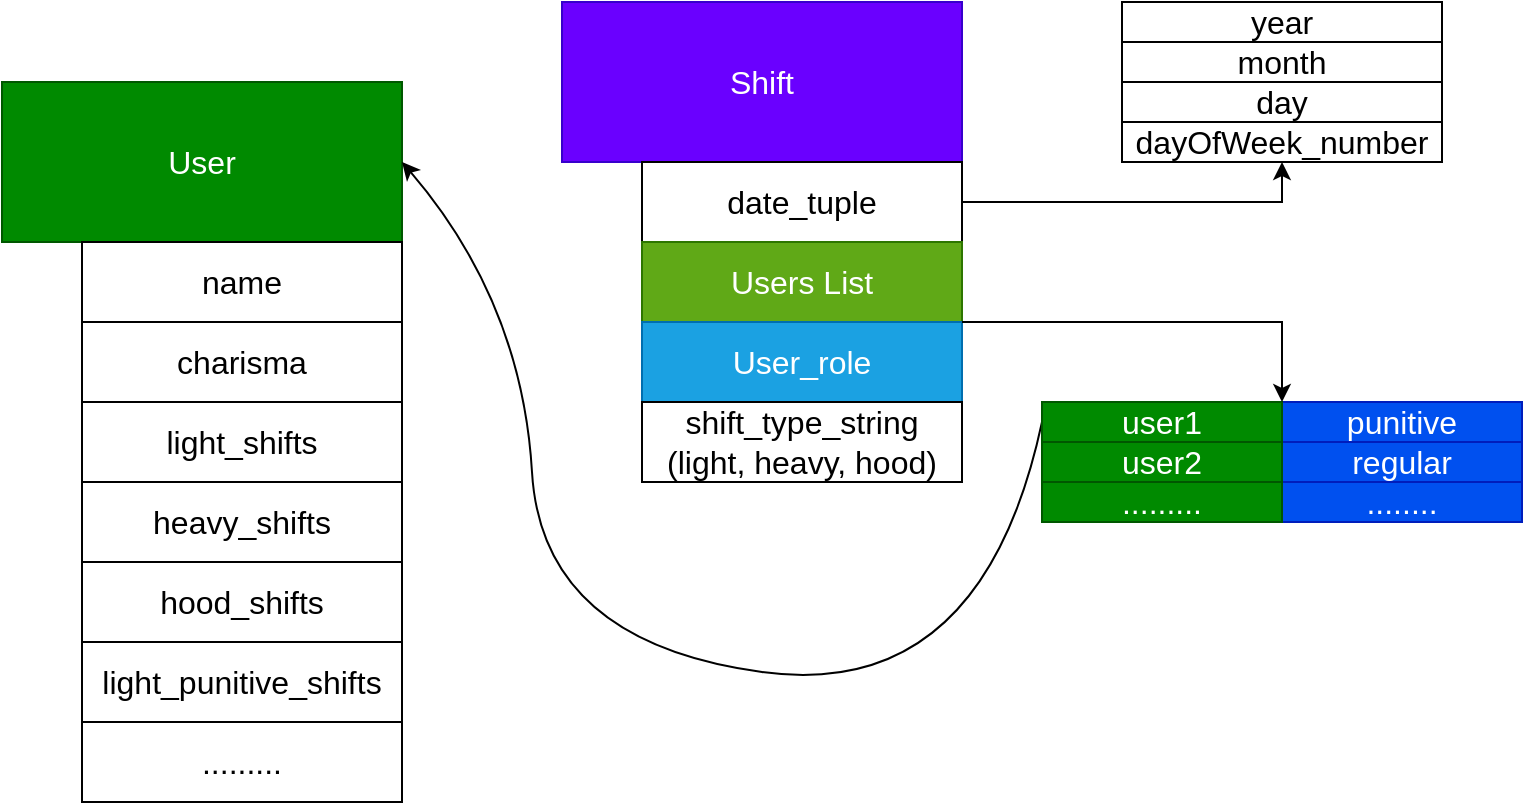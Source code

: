 <mxfile version="20.5.1" type="device"><diagram id="3q9OStXpDfA2hcnPA1HR" name="Pagina-1"><mxGraphModel dx="868" dy="454" grid="1" gridSize="10" guides="1" tooltips="1" connect="1" arrows="1" fold="1" page="1" pageScale="1" pageWidth="827" pageHeight="1169" math="0" shadow="0"><root><mxCell id="0"/><mxCell id="1" parent="0"/><mxCell id="1vqi0mmsiZG9gwGg62PG-1" value="User" style="rounded=0;whiteSpace=wrap;html=1;fontSize=16;fillColor=#008a00;strokeColor=#005700;fontColor=#ffffff;" vertex="1" parent="1"><mxGeometry x="40" y="80" width="200" height="80" as="geometry"/></mxCell><mxCell id="1vqi0mmsiZG9gwGg62PG-2" value="name" style="rounded=0;whiteSpace=wrap;html=1;fontSize=16;" vertex="1" parent="1"><mxGeometry x="80" y="160" width="160" height="40" as="geometry"/></mxCell><mxCell id="1vqi0mmsiZG9gwGg62PG-3" value="heavy_shifts" style="rounded=0;whiteSpace=wrap;html=1;fontSize=16;" vertex="1" parent="1"><mxGeometry x="80" y="280" width="160" height="40" as="geometry"/></mxCell><mxCell id="1vqi0mmsiZG9gwGg62PG-4" value="light_shifts" style="rounded=0;whiteSpace=wrap;html=1;fontSize=16;" vertex="1" parent="1"><mxGeometry x="80" y="240" width="160" height="40" as="geometry"/></mxCell><mxCell id="1vqi0mmsiZG9gwGg62PG-5" value="charisma" style="rounded=0;whiteSpace=wrap;html=1;fontSize=16;" vertex="1" parent="1"><mxGeometry x="80" y="200" width="160" height="40" as="geometry"/></mxCell><mxCell id="1vqi0mmsiZG9gwGg62PG-6" value="hood_shifts" style="rounded=0;whiteSpace=wrap;html=1;fontSize=16;" vertex="1" parent="1"><mxGeometry x="80" y="320" width="160" height="40" as="geometry"/></mxCell><mxCell id="1vqi0mmsiZG9gwGg62PG-7" value="light_punitive_shifts" style="rounded=0;whiteSpace=wrap;html=1;fontSize=16;" vertex="1" parent="1"><mxGeometry x="80" y="360" width="160" height="40" as="geometry"/></mxCell><mxCell id="1vqi0mmsiZG9gwGg62PG-8" value="........." style="rounded=0;whiteSpace=wrap;html=1;fontSize=16;" vertex="1" parent="1"><mxGeometry x="80" y="400" width="160" height="40" as="geometry"/></mxCell><mxCell id="1vqi0mmsiZG9gwGg62PG-9" value="Shift" style="rounded=0;whiteSpace=wrap;html=1;fontSize=16;fillColor=#6a00ff;fontColor=#ffffff;strokeColor=#3700CC;" vertex="1" parent="1"><mxGeometry x="320" y="40" width="200" height="80" as="geometry"/></mxCell><mxCell id="1vqi0mmsiZG9gwGg62PG-19" style="edgeStyle=orthogonalEdgeStyle;rounded=0;orthogonalLoop=1;jettySize=auto;html=1;exitX=1;exitY=0.5;exitDx=0;exitDy=0;entryX=0.5;entryY=1;entryDx=0;entryDy=0;fontSize=16;" edge="1" parent="1" source="1vqi0mmsiZG9gwGg62PG-10" target="1vqi0mmsiZG9gwGg62PG-14"><mxGeometry relative="1" as="geometry"/></mxCell><mxCell id="1vqi0mmsiZG9gwGg62PG-10" value="date_tuple" style="rounded=0;whiteSpace=wrap;html=1;fontSize=16;" vertex="1" parent="1"><mxGeometry x="360" y="120" width="160" height="40" as="geometry"/></mxCell><mxCell id="1vqi0mmsiZG9gwGg62PG-11" value="day" style="rounded=0;whiteSpace=wrap;html=1;fontSize=16;" vertex="1" parent="1"><mxGeometry x="600" y="80" width="160" height="20" as="geometry"/></mxCell><mxCell id="1vqi0mmsiZG9gwGg62PG-12" value="month" style="rounded=0;whiteSpace=wrap;html=1;fontSize=16;" vertex="1" parent="1"><mxGeometry x="600" y="60" width="160" height="20" as="geometry"/></mxCell><mxCell id="1vqi0mmsiZG9gwGg62PG-14" value="dayOfWeek_number" style="rounded=0;whiteSpace=wrap;html=1;fontSize=16;" vertex="1" parent="1"><mxGeometry x="600" y="100" width="160" height="20" as="geometry"/></mxCell><mxCell id="1vqi0mmsiZG9gwGg62PG-15" value="user2" style="rounded=0;whiteSpace=wrap;html=1;fontSize=16;" vertex="1" parent="1"><mxGeometry x="560" y="260" width="120" height="20" as="geometry"/></mxCell><mxCell id="1vqi0mmsiZG9gwGg62PG-16" value="........." style="rounded=0;whiteSpace=wrap;html=1;fontSize=16;" vertex="1" parent="1"><mxGeometry x="560" y="280" width="120" height="20" as="geometry"/></mxCell><mxCell id="1vqi0mmsiZG9gwGg62PG-20" value="year" style="rounded=0;whiteSpace=wrap;html=1;fontSize=16;" vertex="1" parent="1"><mxGeometry x="600" y="40" width="160" height="20" as="geometry"/></mxCell><mxCell id="1vqi0mmsiZG9gwGg62PG-25" value="user1" style="rounded=0;whiteSpace=wrap;html=1;fontSize=16;" vertex="1" parent="1"><mxGeometry x="560" y="240" width="120" height="20" as="geometry"/></mxCell><mxCell id="1vqi0mmsiZG9gwGg62PG-29" value="punitive" style="rounded=0;whiteSpace=wrap;html=1;fontSize=16;fillColor=#0050ef;fontColor=#ffffff;strokeColor=#001DBC;" vertex="1" parent="1"><mxGeometry x="680" y="240" width="120" height="20" as="geometry"/></mxCell><mxCell id="1vqi0mmsiZG9gwGg62PG-30" value="regular" style="rounded=0;whiteSpace=wrap;html=1;fontSize=16;fillColor=#0050ef;fontColor=#ffffff;strokeColor=#001DBC;" vertex="1" parent="1"><mxGeometry x="680" y="260" width="120" height="20" as="geometry"/></mxCell><mxCell id="1vqi0mmsiZG9gwGg62PG-31" value="........" style="rounded=0;whiteSpace=wrap;html=1;fontSize=16;fillColor=#0050ef;fontColor=#ffffff;strokeColor=#001DBC;" vertex="1" parent="1"><mxGeometry x="680" y="280" width="120" height="20" as="geometry"/></mxCell><mxCell id="1vqi0mmsiZG9gwGg62PG-32" value="" style="curved=1;endArrow=classic;html=1;rounded=0;fontSize=16;exitX=0;exitY=0.5;exitDx=0;exitDy=0;entryX=1;entryY=0.5;entryDx=0;entryDy=0;" edge="1" parent="1" source="1vqi0mmsiZG9gwGg62PG-25" target="1vqi0mmsiZG9gwGg62PG-1"><mxGeometry width="50" height="50" relative="1" as="geometry"><mxPoint x="390" y="260" as="sourcePoint"/><mxPoint x="440" y="210" as="targetPoint"/><Array as="points"><mxPoint x="530" y="390"/><mxPoint x="310" y="360"/><mxPoint x="300" y="190"/></Array></mxGeometry></mxCell><mxCell id="1vqi0mmsiZG9gwGg62PG-33" value="user1" style="rounded=0;whiteSpace=wrap;html=1;fontSize=16;fillColor=#008a00;strokeColor=#005700;fontColor=#ffffff;" vertex="1" parent="1"><mxGeometry x="560" y="240" width="120" height="20" as="geometry"/></mxCell><mxCell id="1vqi0mmsiZG9gwGg62PG-34" value="user2" style="rounded=0;whiteSpace=wrap;html=1;fontSize=16;fillColor=#008a00;strokeColor=#005700;fontColor=#ffffff;" vertex="1" parent="1"><mxGeometry x="560" y="260" width="120" height="20" as="geometry"/></mxCell><mxCell id="1vqi0mmsiZG9gwGg62PG-35" value="........." style="rounded=0;whiteSpace=wrap;html=1;fontSize=16;fillColor=#008a00;strokeColor=#005700;fontColor=#ffffff;" vertex="1" parent="1"><mxGeometry x="560" y="280" width="120" height="20" as="geometry"/></mxCell><mxCell id="1vqi0mmsiZG9gwGg62PG-36" value="Users List" style="rounded=0;whiteSpace=wrap;html=1;fontSize=16;fillColor=#60a917;strokeColor=#2D7600;fontColor=#ffffff;" vertex="1" parent="1"><mxGeometry x="360" y="160" width="160" height="40" as="geometry"/></mxCell><mxCell id="1vqi0mmsiZG9gwGg62PG-37" value="User_role" style="rounded=0;whiteSpace=wrap;html=1;fontSize=16;fillColor=#1ba1e2;strokeColor=#006EAF;fontColor=#ffffff;" vertex="1" parent="1"><mxGeometry x="360" y="200" width="160" height="40" as="geometry"/></mxCell><mxCell id="1vqi0mmsiZG9gwGg62PG-39" value="shift_type_string&lt;br&gt;(light, heavy, hood)" style="rounded=0;whiteSpace=wrap;html=1;fontSize=16;" vertex="1" parent="1"><mxGeometry x="360" y="240" width="160" height="40" as="geometry"/></mxCell><mxCell id="1vqi0mmsiZG9gwGg62PG-41" value="" style="endArrow=classic;html=1;rounded=0;fontSize=16;entryX=1;entryY=0;entryDx=0;entryDy=0;exitX=1;exitY=0;exitDx=0;exitDy=0;" edge="1" parent="1" source="1vqi0mmsiZG9gwGg62PG-37" target="1vqi0mmsiZG9gwGg62PG-33"><mxGeometry width="50" height="50" relative="1" as="geometry"><mxPoint x="580" y="190" as="sourcePoint"/><mxPoint x="400" y="190" as="targetPoint"/><Array as="points"><mxPoint x="680" y="200"/></Array></mxGeometry></mxCell></root></mxGraphModel></diagram></mxfile>